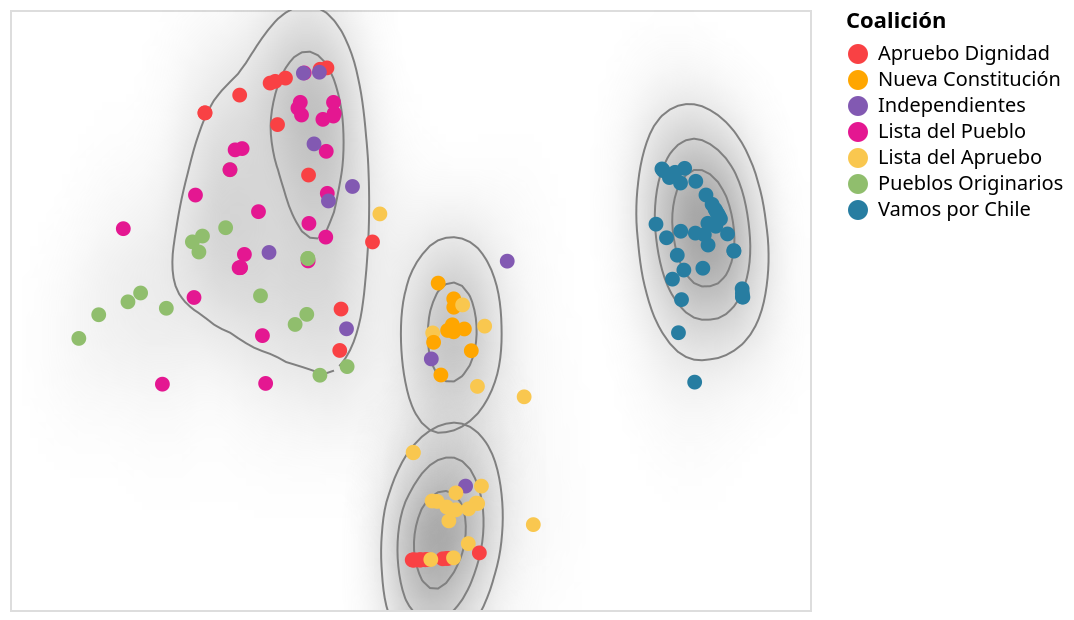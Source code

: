 {
  "$schema": "https://vega.github.io/schema/vega/v5.json",
  "background": "white",
  "padding": 5,
  "width": 400,
  "height": 300,
  "style": "cell",
  "data": [
    {
      "name": "data-340a14692bcf4796ba3ecd2fc7dfa387",
      "values": [
        {
          "names": " Damaris Abarca",
          "party": "Apruebo Dignidad",
          "x": 0.0321371704339981,
          "y": -0.999483585357666,
          "cluster": 2,
          "colors_party": "#ff7f00",
          "colors_cluster": "#377eb8"
        },
        {
          "names": " Jorge Abarca",
          "party": "Lista del Apruebo",
          "x": 0.123266361653805,
          "y": -0.0821337923407555,
          "cluster": 0,
          "colors_party": "#4daf4a",
          "colors_cluster": "#e41a1c"
        },
        {
          "names": " Ignacio Achurra",
          "party": "Apruebo Dignidad",
          "x": 0.0300950165838003,
          "y": -0.999547064304352,
          "cluster": 2,
          "colors_party": "#ff7f00",
          "colors_cluster": "#377eb8"
        },
        {
          "names": " Tiare Aguilera",
          "party": "Pueblos Originarios",
          "x": -0.30969700217247,
          "y": -0.0174526032060385,
          "cluster": 0,
          "colors_party": "#e41a1c",
          "colors_cluster": "#e41a1c"
        },
        {
          "names": " Gloria Alvarado",
          "party": "Lista del Pueblo",
          "x": -0.25128552317619296,
          "y": 0.6346723437309271,
          "cluster": 0,
          "colors_party": "#a65628",
          "colors_cluster": "#e41a1c"
        },
        {
          "names": " Amaya Alvez",
          "party": "Apruebo Dignidad",
          "x": 0.0448539219796658,
          "y": -0.998993575572968,
          "cluster": 2,
          "colors_party": "#ff7f00",
          "colors_cluster": "#377eb8"
        },
        {
          "names": " Adriana Ampuero",
          "party": "Lista del Pueblo",
          "x": -0.248125225305557,
          "y": 0.466595232486725,
          "cluster": 0,
          "colors_party": "#a65628",
          "colors_cluster": "#e41a1c"
        },
        {
          "names": " Francisca Arauna",
          "party": "Lista del Pueblo",
          "x": -0.508756399154663,
          "y": 0.16937066614627802,
          "cluster": 0,
          "colors_party": "#a65628",
          "colors_cluster": "#e41a1c"
        },
        {
          "names": " Marco Arellano",
          "party": "Lista del Pueblo",
          "x": -0.6435757875442499,
          "y": 0.459720402956009,
          "cluster": 0,
          "colors_party": "#a65628",
          "colors_cluster": "#e41a1c"
        },
        {
          "names": " Jorge Baradit",
          "party": "Lista del Apruebo",
          "x": 0.0663835629820824,
          "y": -0.7641014456748959,
          "cluster": 2,
          "colors_party": "#4daf4a",
          "colors_cluster": "#377eb8"
        },
        {
          "names": " Benito Baranda",
          "party": "Nueva Constitución",
          "x": 0.112909853458405,
          "y": -0.081697404384613,
          "cluster": 0,
          "colors_party": "#ffff33",
          "colors_cluster": "#e41a1c"
        },
        {
          "names": " Marcos Barraza",
          "party": "Apruebo Dignidad",
          "x": -0.37355586886405895,
          "y": 0.927607715129852,
          "cluster": 0,
          "colors_party": "#ff7f00",
          "colors_cluster": "#e41a1c"
        },
        {
          "names": " Jaime Bassa",
          "party": "Apruebo Dignidad",
          "x": 0.00665364507585764,
          "y": -0.999977946281433,
          "cluster": 2,
          "colors_party": "#ff7f00",
          "colors_cluster": "#377eb8"
        },
        {
          "names": " Daniel Bravo",
          "party": "Lista del Pueblo",
          "x": -0.22738128900528,
          "y": 0.78661322593689,
          "cluster": 0,
          "colors_party": "#a65628",
          "colors_cluster": "#e41a1c"
        },
        {
          "names": " Francisco Caamaño",
          "party": "Lista del Pueblo",
          "x": -0.5126718282699579,
          "y": 0.169051855802536,
          "cluster": 0,
          "colors_party": "#a65628",
          "colors_cluster": "#e41a1c"
        },
        {
          "names": " Alexis Caiguan",
          "party": "Pueblos Originarios",
          "x": -0.993522346019745,
          "y": -0.11363685131073,
          "cluster": 0,
          "colors_party": "#e41a1c",
          "colors_cluster": "#e41a1c"
        },
        {
          "names": " Carlos Calvo",
          "party": "Lista del Apruebo",
          "x": 0.116623073816299,
          "y": -0.843472599983215,
          "cluster": 2,
          "colors_party": "#4daf4a",
          "colors_cluster": "#377eb8"
        },
        {
          "names": " Alondra Carrillo",
          "party": "Independientes",
          "x": -0.172615930438042,
          "y": 0.4940980076789861,
          "cluster": 0,
          "colors_party": "#984ea3",
          "colors_cluster": "#e41a1c"
        },
        {
          "names": " Eduardo Castillo",
          "party": "Lista del Apruebo",
          "x": 0.20229959487915,
          "y": -0.305576652288437,
          "cluster": 0,
          "colors_party": "#4daf4a",
          "colors_cluster": "#e41a1c"
        },
        {
          "names": " María Trinidad Castillo",
          "party": "Independientes",
          "x": 0.16674889624118802,
          "y": -0.7044092416763309,
          "cluster": 2,
          "colors_party": "#984ea3",
          "colors_cluster": "#377eb8"
        },
        {
          "names": " Fuad Chahín",
          "party": "Lista del Apruebo",
          "x": 0.223986178636551,
          "y": -0.0645418539643288,
          "cluster": 0,
          "colors_party": "#4daf4a",
          "colors_cluster": "#e41a1c"
        },
        {
          "names": " Eric Chinga",
          "party": "Pueblos Originarios",
          "x": -0.553067445755005,
          "y": 0.32913517951965304,
          "cluster": 0,
          "colors_party": "#e41a1c",
          "colors_cluster": "#e41a1c"
        },
        {
          "names": " Andrés Cruz",
          "party": "Lista del Apruebo",
          "x": 0.369905561208725,
          "y": -0.858465135097504,
          "cluster": 0,
          "colors_party": "#4daf4a",
          "colors_cluster": "#e41a1c"
        },
        {
          "names": " Mauricio Daza",
          "party": "Independientes",
          "x": 0.0639339089393616,
          "y": -0.19566963613033306,
          "cluster": 0,
          "colors_party": "#984ea3",
          "colors_cluster": "#e41a1c"
        },
        {
          "names": " Aurora Delgado",
          "party": "Apruebo Dignidad",
          "x": 0.0162787064909935,
          "y": -0.9998675584793092,
          "cluster": 2,
          "colors_party": "#ff7f00",
          "colors_cluster": "#377eb8"
        },
        {
          "names": " Gaspar Domínguez",
          "party": "Nueva Constitución",
          "x": 0.163054287433624,
          "y": -0.0758881643414497,
          "cluster": 0,
          "colors_party": "#ffff33",
          "colors_cluster": "#e41a1c"
        },
        {
          "names": " Cristina Dorador",
          "party": "Independientes",
          "x": -0.190457969903946,
          "y": -0.0751921534538269,
          "cluster": 0,
          "colors_party": "#984ea3",
          "colors_cluster": "#e41a1c"
        },
        {
          "names": " Bessy Gallardo",
          "party": "Lista del Apruebo",
          "x": 0.0681489482522011,
          "y": -0.0916408002376556,
          "cluster": 0,
          "colors_party": "#4daf4a",
          "colors_cluster": "#e41a1c"
        },
        {
          "names": " Félix Galleguillos",
          "party": "Pueblos Originarios",
          "x": -0.344633877277374,
          "y": -0.05782514438033099,
          "cluster": 0,
          "colors_party": "#e41a1c",
          "colors_cluster": "#e41a1c"
        },
        {
          "names": " Renato Garín",
          "party": "Lista del Apruebo",
          "x": -0.0903559848666191,
          "y": 0.384319931268692,
          "cluster": 0,
          "colors_party": "#4daf4a",
          "colors_cluster": "#e41a1c"
        },
        {
          "names": " Isabel Godoy",
          "party": "Pueblos Originarios",
          "x": -0.6332791447639471,
          "y": 0.231952488422394,
          "cluster": 0,
          "colors_party": "#e41a1c",
          "colors_cluster": "#e41a1c"
        },
        {
          "names": " Yarela Gómez",
          "party": "Apruebo Dignidad",
          "x": 0.0529433712363243,
          "y": -0.99859756231308,
          "cluster": 2,
          "colors_party": "#ff7f00",
          "colors_cluster": "#377eb8"
        },
        {
          "names": " Dayana González",
          "party": "Lista del Pueblo",
          "x": -0.33618071675300604,
          "y": 0.807348370552063,
          "cluster": 0,
          "colors_party": "#a65628",
          "colors_cluster": "#e41a1c"
        },
        {
          "names": " Lidia González",
          "party": "Pueblos Originarios",
          "x": -0.846102952957153,
          "y": 0.0327142849564552,
          "cluster": 0,
          "colors_party": "#e41a1c",
          "colors_cluster": "#e41a1c"
        },
        {
          "names": " Paola Grandón",
          "party": "Apruebo Dignidad",
          "x": -0.26963198184967,
          "y": 0.9629634022712712,
          "cluster": 0,
          "colors_party": "#ff7f00",
          "colors_cluster": "#e41a1c"
        },
        {
          "names": " Hugo Gutiérrez",
          "party": "Apruebo Dignidad",
          "x": -0.404387474060059,
          "y": 0.914587676525116,
          "cluster": 0,
          "colors_party": "#ff7f00",
          "colors_cluster": "#e41a1c"
        },
        {
          "names": " Maximiliano Hurtado",
          "party": "Lista del Apruebo",
          "x": 0.202940389513969,
          "y": -0.774072647094727,
          "cluster": 2,
          "colors_party": "#4daf4a",
          "colors_cluster": "#377eb8"
        },
        {
          "names": " Tomás Laibe",
          "party": "Lista del Apruebo",
          "x": 0.214259088039398,
          "y": -0.7044459581375121,
          "cluster": 2,
          "colors_party": "#4daf4a",
          "colors_cluster": "#377eb8"
        },
        {
          "names": " Francisca Linconao",
          "party": "Pueblos Originarios",
          "x": -0.9338307380676272,
          "y": -0.0189564768224955,
          "cluster": 0,
          "colors_party": "#e41a1c",
          "colors_cluster": "#e41a1c"
        },
        {
          "names": " Elisa Loncon",
          "party": "Pueblos Originarios",
          "x": -0.44854262471199,
          "y": 0.0567620657384396,
          "cluster": 0,
          "colors_party": "#e41a1c",
          "colors_cluster": "#e41a1c"
        },
        {
          "names": " Juan José Martín",
          "party": "Nueva Constitución",
          "x": 0.0708043649792671,
          "y": -0.129212290048599,
          "cluster": 0,
          "colors_party": "#ffff33",
          "colors_cluster": "#e41a1c"
        },
        {
          "names": " Jeniffer Mella",
          "party": "Apruebo Dignidad",
          "x": 0.0981193408370018,
          "y": -0.995174646377563,
          "cluster": 2,
          "colors_party": "#ff7f00",
          "colors_cluster": "#377eb8"
        },
        {
          "names": " Janis Meneses",
          "party": "Independientes",
          "x": -0.24468706548214,
          "y": 0.43617787957191495,
          "cluster": 0,
          "colors_party": "#984ea3",
          "colors_cluster": "#e41a1c"
        },
        {
          "names": " Adolfo Millabur",
          "party": "Pueblos Originarios",
          "x": -0.270268768072128,
          "y": -0.260902255773544,
          "cluster": 0,
          "colors_party": "#e41a1c",
          "colors_cluster": "#e41a1c"
        },
        {
          "names": " Valentina Miranda",
          "party": "Apruebo Dignidad",
          "x": -0.61543869972229,
          "y": 0.7881847620010379,
          "cluster": 0,
          "colors_party": "#ff7f00",
          "colors_cluster": "#e41a1c"
        },
        {
          "names": " Ricardo Montero",
          "party": "Lista del Apruebo",
          "x": 0.198936000466347,
          "y": -0.772225797176361,
          "cluster": 2,
          "colors_party": "#4daf4a",
          "colors_cluster": "#377eb8"
        },
        {
          "names": " Pedro Muñoz",
          "party": "Lista del Apruebo",
          "x": 0.0812184438109398,
          "y": -0.765587031841278,
          "cluster": 2,
          "colors_party": "#4daf4a",
          "colors_cluster": "#377eb8"
        },
        {
          "names": " Guillermo Namor",
          "party": "Nueva Constitución",
          "x": 0.084554634988308,
          "y": 0.107523635029793,
          "cluster": 0,
          "colors_party": "#ffff33",
          "colors_cluster": "#e41a1c"
        },
        {
          "names": " Nicolás Núñez",
          "party": "Apruebo Dignidad",
          "x": -0.249200075864792,
          "y": 0.968452036380768,
          "cluster": 0,
          "colors_party": "#ff7f00",
          "colors_cluster": "#e41a1c"
        },
        {
          "names": " Matías Orellana",
          "party": "Lista del Apruebo",
          "x": 0.13757607340812694,
          "y": -0.799355447292328,
          "cluster": 2,
          "colors_party": "#4daf4a",
          "colors_cluster": "#377eb8"
        },
        {
          "names": " María José Oyarzún",
          "party": "Apruebo Dignidad",
          "x": 0.109470538794994,
          "y": -0.993990063667297,
          "cluster": 2,
          "colors_party": "#ff7f00",
          "colors_cluster": "#377eb8"
        },
        {
          "names": " Patricia Politzer",
          "party": "Nueva Constitución",
          "x": 0.12710328400135,
          "y": -0.0593405067920685,
          "cluster": 0,
          "colors_party": "#ffff33",
          "colors_cluster": "#e41a1c"
        },
        {
          "names": " Ericka Portilla",
          "party": "Apruebo Dignidad",
          "x": -0.3974021077156071,
          "y": 0.741624414920807,
          "cluster": 0,
          "colors_party": "#ff7f00",
          "colors_cluster": "#e41a1c"
        },
        {
          "names": " Tammy Pustilnick",
          "party": "Nueva Constitución",
          "x": 0.131013080477715,
          "y": -0.0873270630836487,
          "cluster": 0,
          "colors_party": "#ffff33",
          "colors_cluster": "#e41a1c"
        },
        {
          "names": " María Ramona Reyes",
          "party": "Lista del Apruebo",
          "x": 0.17484067380428306,
          "y": -0.934472680091858,
          "cluster": 2,
          "colors_party": "#4daf4a",
          "colors_cluster": "#377eb8"
        },
        {
          "names": " María Magdalena Rivera",
          "party": "Lista del Pueblo",
          "x": -0.454538077116013,
          "y": 0.39337307214736894,
          "cluster": 0,
          "colors_party": "#a65628",
          "colors_cluster": "#e41a1c"
        },
        {
          "names": " Giovanna Roa",
          "party": "Apruebo Dignidad",
          "x": 0.010002126917243,
          "y": -0.999949991703033,
          "cluster": 2,
          "colors_party": "#ff7f00",
          "colors_cluster": "#377eb8"
        },
        {
          "names": " Manuela Royo",
          "party": "Apruebo Dignidad",
          "x": -0.210728704929352,
          "y": -0.16179983317852,
          "cluster": 0,
          "colors_party": "#ff7f00",
          "colors_cluster": "#e41a1c"
        },
        {
          "names": " Fernando Salinas",
          "party": "Lista del Pueblo",
          "x": -0.742811918258667,
          "y": -0.29669761657714805,
          "cluster": 0,
          "colors_party": "#a65628",
          "colors_cluster": "#e41a1c"
        },
        {
          "names": " Beatriz Sánchez",
          "party": "Apruebo Dignidad",
          "x": 0.20804062485694896,
          "y": -0.9714863300323492,
          "cluster": 2,
          "colors_party": "#ff7f00",
          "colors_cluster": "#377eb8"
        },
        {
          "names": " Constanza Schonhaut",
          "party": "Apruebo Dignidad",
          "x": 0.0479184687137604,
          "y": -0.998851299285889,
          "cluster": 2,
          "colors_party": "#ff7f00",
          "colors_cluster": "#377eb8"
        },
        {
          "names": " Bárbara Sepúlveda",
          "party": "Apruebo Dignidad",
          "x": -0.614765524864197,
          "y": 0.788709998130798,
          "cluster": 0,
          "colors_party": "#ff7f00",
          "colors_cluster": "#e41a1c"
        },
        {
          "names": " Mariela Serey",
          "party": "Apruebo Dignidad",
          "x": 0.03292565792799,
          "y": -0.9994578361511228,
          "cluster": 2,
          "colors_party": "#ff7f00",
          "colors_cluster": "#377eb8"
        },
        {
          "names": " Daniel Stingo",
          "party": "Apruebo Dignidad",
          "x": 0.0250655151903629,
          "y": -0.999685823917389,
          "cluster": 2,
          "colors_party": "#ff7f00",
          "colors_cluster": "#377eb8"
        },
        {
          "names": " César Uribe",
          "party": "Lista del Pueblo",
          "x": -0.30564391613006603,
          "y": 0.196282297372818,
          "cluster": 0,
          "colors_party": "#a65628",
          "colors_cluster": "#e41a1c"
        },
        {
          "names": " Tatiana Urrutia",
          "party": "Apruebo Dignidad",
          "x": 0.0100021325051785,
          "y": -0.999949991703033,
          "cluster": 2,
          "colors_party": "#ff7f00",
          "colors_cluster": "#377eb8"
        },
        {
          "names": " Paulina Valenzuela",
          "party": "Nueva Constitución",
          "x": 0.0926972180604935,
          "y": -0.25995719432830805,
          "cluster": 0,
          "colors_party": "#ffff33",
          "colors_cluster": "#e41a1c"
        },
        {
          "names": " Loreto Vallejos",
          "party": "Lista del Pueblo",
          "x": -0.325449585914612,
          "y": 0.779919981956482,
          "cluster": 0,
          "colors_party": "#a65628",
          "colors_cluster": "#e41a1c"
        },
        {
          "names": " Margarita Vargas",
          "party": "Pueblos Originarios",
          "x": -0.7310243844985959,
          "y": 0.00693035824224353,
          "cluster": 0,
          "colors_party": "#e41a1c",
          "colors_cluster": "#e41a1c"
        },
        {
          "names": " Mario Vargas",
          "party": "Lista del Apruebo",
          "x": 0.11024547368288,
          "y": -0.788001954555511,
          "cluster": 2,
          "colors_party": "#4daf4a",
          "colors_cluster": "#377eb8"
        },
        {
          "names": " Hernán Velásquez",
          "party": "Apruebo Dignidad",
          "x": -0.304352998733521,
          "y": 0.5398171544075011,
          "cluster": 0,
          "colors_party": "#ff7f00",
          "colors_cluster": "#e41a1c"
        },
        {
          "names": " Carolina Videla",
          "party": "Apruebo Dignidad",
          "x": -0.419619292020798,
          "y": 0.9077001810073848,
          "cluster": 0,
          "colors_party": "#ff7f00",
          "colors_cluster": "#e41a1c"
        },
        {
          "names": " Christian Viera",
          "party": "Lista del Apruebo",
          "x": 0.0624640397727489,
          "y": -0.998047292232513,
          "cluster": 2,
          "colors_party": "#4daf4a",
          "colors_cluster": "#377eb8"
        },
        {
          "names": " Carolina Vilches",
          "party": "Apruebo Dignidad",
          "x": -0.20687782764434806,
          "y": 0.003822602797299621,
          "cluster": 0,
          "colors_party": "#ff7f00",
          "colors_cluster": "#e41a1c"
        },
        {
          "names": " Ingrid Villena",
          "party": "Lista del Pueblo",
          "x": -0.508753597736359,
          "y": 0.169705003499985,
          "cluster": 0,
          "colors_party": "#a65628",
          "colors_cluster": "#e41a1c"
        },
        {
          "names": " Manuel Woldarsky",
          "party": "Lista del Pueblo",
          "x": -0.8600846529006959,
          "y": 0.325307309627533,
          "cluster": 0,
          "colors_party": "#a65628",
          "colors_cluster": "#e41a1c"
        },
        {
          "names": " Camila Zárate",
          "party": "Lista del Pueblo",
          "x": -0.229891881346703,
          "y": 0.775732934474945,
          "cluster": 0,
          "colors_party": "#a65628",
          "colors_cluster": "#e41a1c"
        },
        {
          "names": " Julio Alvarez",
          "party": "Lista del Apruebo",
          "x": 0.137717470526695,
          "y": -0.7316018342971801,
          "cluster": 2,
          "colors_party": "#4daf4a",
          "colors_cluster": "#377eb8"
        },
        {
          "names": " Rodrigo Alvarez",
          "party": "Vamos por Chile",
          "x": 0.823997676372528,
          "y": 0.5665932893753051,
          "cluster": 1,
          "colors_party": "#377eb8",
          "colors_cluster": "#4daf4a"
        },
        {
          "names": " Cristóbal Andrade",
          "party": "Lista del Pueblo",
          "x": -0.22948208451271104,
          "y": 0.8305383324623109,
          "cluster": 0,
          "colors_party": "#a65628",
          "colors_cluster": "#e41a1c"
        },
        {
          "names": " Jorge Arancibia",
          "party": "Vamos por Chile",
          "x": 0.927693903446198,
          "y": 0.373341888189316,
          "cluster": 1,
          "colors_party": "#377eb8",
          "colors_cluster": "#4daf4a"
        },
        {
          "names": " Martín Arrau",
          "party": "Vamos por Chile",
          "x": 0.997103691101074,
          "y": 0.0669579654932022,
          "cluster": 1,
          "colors_party": "#377eb8",
          "colors_cluster": "#4daf4a"
        },
        {
          "names": " Wilfredo Bacian",
          "party": "Pueblos Originarios",
          "x": -0.306454122066498,
          "y": 0.206377387046814,
          "cluster": 0,
          "colors_party": "#e41a1c",
          "colors_cluster": "#e41a1c"
        },
        {
          "names": " Luis Barceló",
          "party": "Lista del Apruebo",
          "x": 0.342385828495026,
          "y": -0.347236782312393,
          "cluster": 0,
          "colors_party": "#4daf4a",
          "colors_cluster": "#e41a1c"
        },
        {
          "names": " Miguel Ángel Botto",
          "party": "Nueva Constitución",
          "x": 0.13137286901474002,
          "y": 0.0110855838283896,
          "cluster": 0,
          "colors_party": "#ffff33",
          "colors_cluster": "#e41a1c"
        },
        {
          "names": " Carol Bown",
          "party": "Vamos por Chile",
          "x": 0.922513365745544,
          "y": 0.38596516847610496,
          "cluster": 1,
          "colors_party": "#377eb8",
          "colors_cluster": "#4daf4a"
        },
        {
          "names": " Rocío Cantuarias",
          "party": "Vamos por Chile",
          "x": 0.9963897466659548,
          "y": 0.0848961845040321,
          "cluster": 1,
          "colors_party": "#377eb8",
          "colors_cluster": "#4daf4a"
        },
        {
          "names": " Claudia Castro",
          "party": "Vamos por Chile",
          "x": 0.971911430358887,
          "y": 0.23534680902957894,
          "cluster": 1,
          "colors_party": "#377eb8",
          "colors_cluster": "#4daf4a"
        },
        {
          "names": " Rosa Catrileo",
          "party": "Pueblos Originarios",
          "x": -0.540042102336884,
          "y": 0.561218500137329,
          "cluster": 0,
          "colors_party": "#e41a1c",
          "colors_cluster": "#e41a1c"
        },
        {
          "names": " Lorena Céspedes",
          "party": "Nueva Constitución",
          "x": 0.183837905526161,
          "y": -0.16289211809635198,
          "cluster": 0,
          "colors_party": "#ffff33",
          "colors_cluster": "#e41a1c"
        },
        {
          "names": " Ruggero Cozzi",
          "party": "Vamos por Chile",
          "x": 0.8539930582046509,
          "y": -0.288503795862198,
          "cluster": 1,
          "colors_party": "#377eb8",
          "colors_cluster": "#4daf4a"
        },
        {
          "names": " Eduardo Cretton",
          "party": "Vamos por Chile",
          "x": 0.952601313591003,
          "y": 0.304221481084824,
          "cluster": 1,
          "colors_party": "#377eb8",
          "colors_cluster": "#4daf4a"
        },
        {
          "names": " Marcela Cubillos",
          "party": "Vamos por Chile",
          "x": 0.8879024982452389,
          "y": 0.460031539201736,
          "cluster": 1,
          "colors_party": "#377eb8",
          "colors_cluster": "#4daf4a"
        },
        {
          "names": " Bernardo Fontaine",
          "party": "Vamos por Chile",
          "x": 0.8123877048492428,
          "y": 0.315002769231796,
          "cluster": 1,
          "colors_party": "#377eb8",
          "colors_cluster": "#4daf4a"
        },
        {
          "names": " Javier Fuchslocher",
          "party": "Nueva Constitución",
          "x": 0.13121148943901098,
          "y": 0.0446729846298695,
          "cluster": 0,
          "colors_party": "#ffff33",
          "colors_cluster": "#e41a1c"
        },
        {
          "names": " Elisa Giustinianovich",
          "party": "Lista del Pueblo",
          "x": -0.317385166883469,
          "y": 0.9482967257499691,
          "cluster": 0,
          "colors_party": "#a65628",
          "colors_cluster": "#e41a1c"
        },
        {
          "names": " Giovanna Grandón",
          "party": "Lista del Pueblo",
          "x": -0.540042102336884,
          "y": 0.561218500137329,
          "cluster": 0,
          "colors_party": "#a65628",
          "colors_cluster": "#e41a1c"
        },
        {
          "names": " Natalia Henríquez",
          "party": "Lista del Pueblo",
          "x": -0.329188942909241,
          "y": 0.830610275268555,
          "cluster": 0,
          "colors_party": "#a65628",
          "colors_cluster": "#e41a1c"
        },
        {
          "names": " Vanessa Hoppe",
          "party": "Apruebo Dignidad",
          "x": -0.510966062545776,
          "y": 0.8596008419990541,
          "cluster": 0,
          "colors_party": "#ff7f00",
          "colors_cluster": "#e41a1c"
        },
        {
          "names": " Ruth Hurtado",
          "party": "Vamos por Chile",
          "x": 0.801824986934662,
          "y": 0.21918147802352894,
          "cluster": 1,
          "colors_party": "#377eb8",
          "colors_cluster": "#4daf4a"
        },
        {
          "names": " Alvaro Jofré",
          "party": "Vamos por Chile",
          "x": 0.811507701873779,
          "y": 0.507796883583069,
          "cluster": 1,
          "colors_party": "#377eb8",
          "colors_cluster": "#4daf4a"
        },
        {
          "names": " Harry Jurgensen",
          "party": "Vamos por Chile",
          "x": 0.9986799359321592,
          "y": 0.0513647980988026,
          "cluster": 1,
          "colors_party": "#377eb8",
          "colors_cluster": "#4daf4a"
        },
        {
          "names": " Bastián Labbé",
          "party": "Independientes",
          "x": -0.271856248378754,
          "y": 0.951120555400848,
          "cluster": 0,
          "colors_party": "#984ea3",
          "colors_cluster": "#e41a1c"
        },
        {
          "names": " Patricia Labra",
          "party": "Vamos por Chile",
          "x": 0.8560912609100341,
          "y": 0.307546675205231,
          "cluster": 1,
          "colors_party": "#377eb8",
          "colors_cluster": "#4daf4a"
        },
        {
          "names": " Margarita Letelier",
          "party": "Vamos por Chile",
          "x": 0.997140645980835,
          "y": 0.0523314401507378,
          "cluster": 1,
          "colors_party": "#377eb8",
          "colors_cluster": "#4daf4a"
        },
        {
          "names": " Rodrigo Logan",
          "party": "Independientes",
          "x": 0.29168638586998,
          "y": 0.195351615548134,
          "cluster": 0,
          "colors_party": "#984ea3",
          "colors_cluster": "#e41a1c"
        },
        {
          "names": " Tania Madriaga",
          "party": "Lista del Pueblo",
          "x": -0.503694713115692,
          "y": 0.645671844482422,
          "cluster": 0,
          "colors_party": "#a65628",
          "colors_cluster": "#e41a1c"
        },
        {
          "names": " Teresa Marinovic",
          "party": "Vamos por Chile",
          "x": 0.918294012546539,
          "y": 0.395899027585983,
          "cluster": 1,
          "colors_party": "#377eb8",
          "colors_cluster": "#4daf4a"
        },
        {
          "names": " Helmuth Martínez",
          "party": "Lista del Pueblo",
          "x": -0.252704709768295,
          "y": 0.2915193736553189,
          "cluster": 0,
          "colors_party": "#a65628",
          "colors_cluster": "#e41a1c"
        },
        {
          "names": " Luis Mayol",
          "party": "Vamos por Chile",
          "x": 0.924724400043488,
          "y": 0.380637526512146,
          "cluster": 1,
          "colors_party": "#377eb8",
          "colors_cluster": "#4daf4a"
        },
        {
          "names": " Felipe Mena",
          "party": "Vamos por Chile",
          "x": 0.8941882848739621,
          "y": 0.259808003902435,
          "cluster": 1,
          "colors_party": "#377eb8",
          "colors_cluster": "#4daf4a"
        },
        {
          "names": " Cristian Monckeberg",
          "party": "Vamos por Chile",
          "x": 0.7952862977981571,
          "y": 0.5507405400276179,
          "cluster": 1,
          "colors_party": "#377eb8",
          "colors_cluster": "#4daf4a"
        },
        {
          "names": " Katerine Montealegre",
          "party": "Vamos por Chile",
          "x": 0.9313563108444208,
          "y": 0.364109218120575,
          "cluster": 1,
          "colors_party": "#377eb8",
          "colors_cluster": "#4daf4a"
        },
        {
          "names": " Alfredo Moreno",
          "party": "Vamos por Chile",
          "x": 0.8216011524200441,
          "y": 0.159716010093689,
          "cluster": 1,
          "colors_party": "#377eb8",
          "colors_cluster": "#4daf4a"
        },
        {
          "names": " Ricardo Neumann",
          "party": "Vamos por Chile",
          "x": 0.914933562278748,
          "y": 0.403604447841644,
          "cluster": 1,
          "colors_party": "#377eb8",
          "colors_cluster": "#4daf4a"
        },
        {
          "names": " Ivanna Olivares",
          "party": "Lista del Pueblo",
          "x": -0.496800929307938,
          "y": 0.222381412982941,
          "cluster": 0,
          "colors_party": "#a65628",
          "colors_cluster": "#e41a1c"
        },
        {
          "names": " Manuel Ossandón",
          "party": "Vamos por Chile",
          "x": 0.755825638771057,
          "y": 0.564234018325806,
          "cluster": 1,
          "colors_party": "#377eb8",
          "colors_cluster": "#4daf4a"
        },
        {
          "names": " Alejandra Pérez",
          "party": "Lista del Pueblo",
          "x": -0.303216338157654,
          "y": 0.346361249685287,
          "cluster": 0,
          "colors_party": "#a65628",
          "colors_cluster": "#e41a1c"
        },
        {
          "names": " María Elisa Quinteros",
          "party": "Independientes",
          "x": -0.319878190755844,
          "y": 0.947458624839783,
          "cluster": 0,
          "colors_party": "#984ea3",
          "colors_cluster": "#e41a1c"
        },
        {
          "names": " Pollyana Rivera",
          "party": "Vamos por Chile",
          "x": 0.75990492105484,
          "y": 0.557266354560852,
          "cluster": 1,
          "colors_party": "#377eb8",
          "colors_cluster": "#4daf4a"
        },
        {
          "names": " Rodrigo Rojas",
          "party": "Lista del Pueblo",
          "x": -0.5246639251708979,
          "y": 0.6405593156814581,
          "cluster": 0,
          "colors_party": "#a65628",
          "colors_cluster": "#e41a1c"
        },
        {
          "names": " Alvin Saldaña",
          "party": "Independientes",
          "x": -0.287919670343399,
          "y": 0.6644521951675421,
          "cluster": 0,
          "colors_party": "#984ea3",
          "colors_cluster": "#e41a1c"
        },
        {
          "names": " Constanza San Juan",
          "party": "Lista del Pueblo",
          "x": -0.26130497455596896,
          "y": 0.7625529766082759,
          "cluster": 0,
          "colors_party": "#a65628",
          "colors_cluster": "#e41a1c"
        },
        {
          "names": " Carolina Sepúlveda",
          "party": "Nueva Constitución",
          "x": 0.128794655203819,
          "y": -0.0759518146514893,
          "cluster": 0,
          "colors_party": "#ffff33",
          "colors_cluster": "#e41a1c"
        },
        {
          "names": " Luciano Silva",
          "party": "Vamos por Chile",
          "x": 0.917431890964508,
          "y": 0.33503720164299,
          "cluster": 1,
          "colors_party": "#377eb8",
          "colors_cluster": "#4daf4a"
        },
        {
          "names": " María Angélica Tepper",
          "party": "Vamos por Chile",
          "x": 0.8829956650733951,
          "y": 0.30115920305252103,
          "cluster": 1,
          "colors_party": "#377eb8",
          "colors_cluster": "#4daf4a"
        },
        {
          "names": " Fernando Tirado",
          "party": "Pueblos Originarios",
          "x": -0.306454122066498,
          "y": 0.205997198820114,
          "cluster": 0,
          "colors_party": "#e41a1c",
          "colors_cluster": "#e41a1c"
        },
        {
          "names": " Pablo Toloza",
          "party": "Vamos por Chile",
          "x": 0.893736302852631,
          "y": 0.34680444002151506,
          "cluster": 1,
          "colors_party": "#377eb8",
          "colors_cluster": "#4daf4a"
        },
        {
          "names": " María Cecilia Ubilla",
          "party": "Vamos por Chile",
          "x": 0.971358239650726,
          "y": 0.237620115280151,
          "cluster": 1,
          "colors_party": "#377eb8",
          "colors_cluster": "#4daf4a"
        },
        {
          "names": " Roberto Vega",
          "party": "Vamos por Chile",
          "x": 0.878563046455383,
          "y": 0.167110562324524,
          "cluster": 1,
          "colors_party": "#377eb8",
          "colors_cluster": "#4daf4a"
        },
        {
          "names": " Paulina Veloso",
          "party": "Vamos por Chile",
          "x": 0.814547419548035,
          "y": 0.0415457487106323,
          "cluster": 1,
          "colors_party": "#377eb8",
          "colors_cluster": "#4daf4a"
        },
        {
          "names": " Rossana Vidal",
          "party": "Lista del Pueblo",
          "x": -0.4427037537097929,
          "y": -0.102490246295929,
          "cluster": 0,
          "colors_party": "#a65628",
          "colors_cluster": "#e41a1c"
        },
        {
          "names": " Luis Arturo Zúñiga",
          "party": "Vamos por Chile",
          "x": 0.7379754781723019,
          "y": 0.34330368041992204,
          "cluster": 1,
          "colors_party": "#377eb8",
          "colors_cluster": "#4daf4a"
        },
        {
          "names": " Bernardo De La Maza",
          "party": "Vamos por Chile",
          "x": 0.7694920897483829,
          "y": 0.288959234952927,
          "cluster": 1,
          "colors_party": "#377eb8",
          "colors_cluster": "#4daf4a"
        },
        {
          "names": " Luis Jiménez",
          "party": "Pueblos Originarios",
          "x": -0.188633218407631,
          "y": -0.22641530632972695,
          "cluster": 0,
          "colors_party": "#e41a1c",
          "colors_cluster": "#e41a1c"
        },
        {
          "names": " Elsa Labraña",
          "party": "Lista del Pueblo",
          "x": -0.43308067321777294,
          "y": -0.293697774410248,
          "cluster": 0,
          "colors_party": "#a65628",
          "colors_cluster": "#e41a1c"
        },
        {
          "names": " Hernán Larraín",
          "party": "Vamos por Chile",
          "x": 0.7781864404678341,
          "y": 0.52976256608963,
          "cluster": 1,
          "colors_party": "#377eb8",
          "colors_cluster": "#4daf4a"
        },
        {
          "names": " Natividad Llanquileo",
          "party": "Pueblos Originarios",
          "x": -0.652859091758728,
          "y": 0.272556841373444,
          "cluster": 0,
          "colors_party": "#e41a1c",
          "colors_cluster": "#e41a1c"
        },
        {
          "names": " Isabella Mamani",
          "party": "Pueblos Originarios",
          "x": -0.8081713318824771,
          "y": 0.0680407360196114,
          "cluster": 0,
          "colors_party": "#e41a1c",
          "colors_cluster": "#e41a1c"
        },
        {
          "names": " Geoconda Navarrete",
          "party": "Vamos por Chile",
          "x": 0.787375509738922,
          "y": 0.123378448188305,
          "cluster": 1,
          "colors_party": "#377eb8",
          "colors_cluster": "#4daf4a"
        },
        {
          "names": " Bárbara Rebolledo",
          "party": "Vamos por Chile",
          "x": 0.8053825497627259,
          "y": -0.090849369764328,
          "cluster": 1,
          "colors_party": "#377eb8",
          "colors_cluster": "#4daf4a"
        },
        {
          "names": " Victorino Antilef",
          "party": "Pueblos Originarios",
          "x": -0.6226391196250921,
          "y": 0.295752346515656,
          "cluster": 0,
          "colors_party": "#e41a1c",
          "colors_cluster": "#e41a1c"
        },
        {
          "names": " Fernando Atria",
          "party": "Apruebo Dignidad",
          "x": 0.115144856274128,
          "y": -0.993348717689514,
          "cluster": 2,
          "colors_party": "#ff7f00",
          "colors_cluster": "#377eb8"
        },
        {
          "names": " Adriana Cancino",
          "party": "Lista del Apruebo",
          "x": 0.0094393277540803,
          "y": -0.5690919160842901,
          "cluster": 0,
          "colors_party": "#4daf4a",
          "colors_cluster": "#e41a1c"
        },
        {
          "names": " Roberto Celedón",
          "party": "Apruebo Dignidad",
          "x": -0.112481229007244,
          "y": 0.272260755300522,
          "cluster": 0,
          "colors_party": "#ff7f00",
          "colors_cluster": "#e41a1c"
        },
        {
          "names": " Patricio Fernández",
          "party": "Lista del Apruebo",
          "x": 0.157927647233009,
          "y": 0.0203239303082228,
          "cluster": 0,
          "colors_party": "#4daf4a",
          "colors_cluster": "#e41a1c"
        },
        {
          "names": " Alejandra Flores",
          "party": "Independientes",
          "x": -0.422957450151443,
          "y": 0.23018352687358895,
          "cluster": 0,
          "colors_party": "#984ea3",
          "colors_cluster": "#e41a1c"
        },
        {
          "names": " Malucha Pinto",
          "party": "Lista del Apruebo",
          "x": 0.009930725209414959,
          "y": -0.57116174697876,
          "cluster": 0,
          "colors_party": "#4daf4a",
          "colors_cluster": "#e41a1c"
        },
        {
          "names": " César Valenzuela",
          "party": "Lista del Apruebo",
          "x": 0.17559015750885,
          "y": -0.795265793800354,
          "cluster": 2,
          "colors_party": "#4daf4a",
          "colors_cluster": "#377eb8"
        },
        {
          "names": " Lisette Vergara",
          "party": "Lista del Pueblo",
          "x": -0.647977113723755,
          "y": 0.0499921999871731,
          "cluster": 0,
          "colors_party": "#a65628",
          "colors_cluster": "#e41a1c"
        },
        {
          "names": " Claudio Gómez",
          "party": "Lista del Apruebo",
          "x": 0.130612909793854,
          "y": -0.991433382034302,
          "cluster": 2,
          "colors_party": "#4daf4a",
          "colors_cluster": "#377eb8"
        },
        {
          "names": " Raúl Celis",
          "party": "Vamos por Chile",
          "x": 0.8573390245437621,
          "y": 0.514752089977264,
          "cluster": 1,
          "colors_party": "#377eb8",
          "colors_cluster": "#4daf4a"
        },
        {
          "names": " Constanza Hube",
          "party": "Vamos por Chile",
          "x": 0.9062770009040828,
          "y": 0.422684252262115,
          "cluster": 1,
          "colors_party": "#377eb8",
          "colors_cluster": "#4daf4a"
        }
      ]
    },
    {
      "name": "data_0",
      "source": "data-340a14692bcf4796ba3ecd2fc7dfa387",
      "transform": [
        {
          "type": "filter",
          "expr": "isValid(datum[\"x\"]) && isFinite(+datum[\"x\"]) && isValid(datum[\"y\"]) && isFinite(+datum[\"y\"])"
        }
      ]
    },
    {
      "name": "density",
      "source": "data-340a14692bcf4796ba3ecd2fc7dfa387",
      "transform": [
        {
          "type": "kde2d",
          "groupby": ["colors_cluster"],
          "size": [{"signal": "width"}, {"signal": "height"}],
          "bandwidth": [15, 30],
          "x": {"expr": "scale('x', datum.x)"},
          "y": {"expr": "scale('y', datum.y)"},
          "counts": true
        }
      ]
    },
    {
      "name": "contours",
      "source": "density",
      "transform": [
        {
          "type": "isocontour",
          "field": "grid",
          "resolve": "shared",
          "levels": 3
        }
      ]
    }
  ],
  "marks": [
    {
      "type": "image",
      "from": {"data": "density"},
      "encode": {
        "update": {
          "x": {"value": 0},
          "y": {"value": 0},
          "width": {"signal": "width"},
          "height": {"signal": "height"},
          "aspect": {"value": false}
        }
      },
      "transform": [
        {
          "type": "heatmap",
          "field": "datum.grid",
          "resolve": "shared",
          "color": "#a6a6a6"
        }
      ]
    },
    {
      "type": "path",
      "clip": true,
      "from": {"data": "contours"},
      "encode": {
        "enter": {
          "strokeWidth": {"value": 1},
          "strokeOpacity": {"value": 1},
          "stroke": {"value": "grey"}
        }
      },
      "transform": [{"type": "geopath", "field": "datum.contour"}]
    },
    {
      "name": "marks",
      "type": "symbol",
      "style": ["point"],
      "from": {"data": "data_0"},
      "encode": {
        "update": {
          "opacity": {"value": 1},
          "size": {"value": 55},
          "fill": {"scale": "color", "field": "party"},
          "tooltip": {
            "signal": "{\"Constituyente\": ''+datum[\"names\"], \"Coalición\": ''+datum[\"party\"]}"
          },
          "x": {"scale": "x", "field": "x"},
          "y": {"scale": "y", "field": "y"}
        }
      }
    }
  ],
  "scales": [
    {
      "name": "x",
      "type": "linear",
      "domain": [-1.1, 1.1],
      "range": [0, {"signal": "width"}],
      "nice": true,
      "zero": true
    },
    {
      "name": "y",
      "type": "linear",
      "domain": [-1.1, 1.1],
      "range": [{"signal": "height"}, 0],
      "nice": true,
      "zero": true
    },
    {
      "name": "color",
      "type": "ordinal",
      "domain": [
        "Apruebo Dignidad",
        "Nueva Constitución",
        "Independientes",
        "Lista del Pueblo",
        "Lista del Apruebo",
        "Pueblos Originarios",
        "Vamos por Chile"
      ],
      "range": [
        "#f94144",
        "#ffa600",
        "#8259b2",
        "#e41791",
        "#f9c74f",
        "#90be6d",
        "#277da1"
      ]
    }
  ],
  "legends": [
    {
      "title": "Coalición",
      "fill": "color",
      "symbolType": "circle",
      "encode": {"symbols": {"update": {"opacity": {"value": 1}}}}
    }
  ],
  "config": {"axis": {"grid": false}}
}